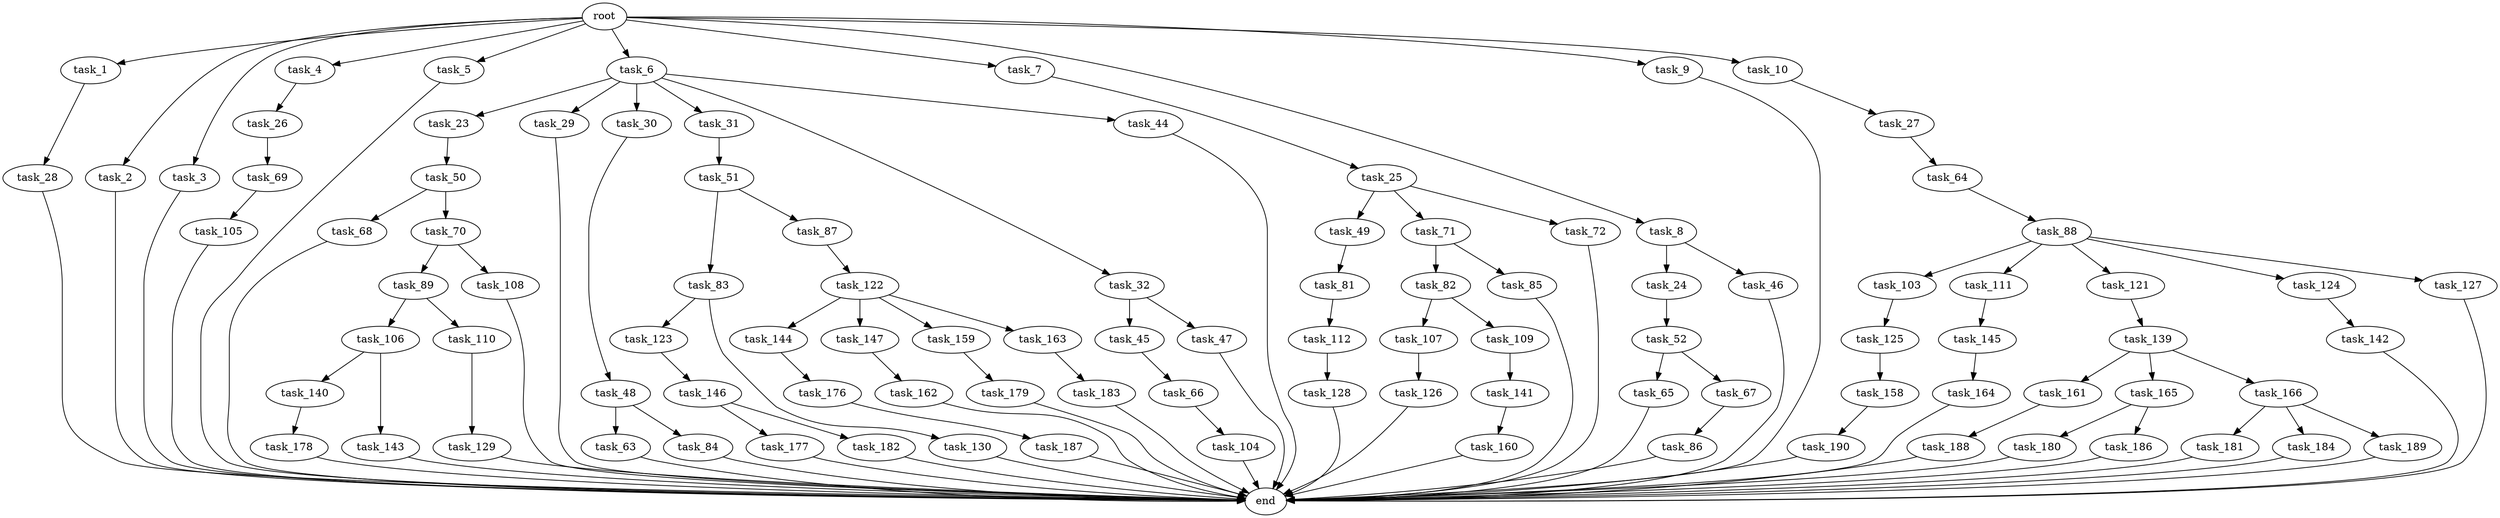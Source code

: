 digraph G {
  root [size="0.000000"];
  task_1 [size="2.048000"];
  task_2 [size="2.048000"];
  task_3 [size="2.048000"];
  task_4 [size="2.048000"];
  task_5 [size="2.048000"];
  task_6 [size="2.048000"];
  task_7 [size="2.048000"];
  task_8 [size="2.048000"];
  task_9 [size="2.048000"];
  task_10 [size="2.048000"];
  task_23 [size="429496729.600000"];
  task_24 [size="429496729.600000"];
  task_25 [size="68719476.736000"];
  task_26 [size="1717986918.400000"];
  task_27 [size="154618822.656000"];
  task_28 [size="68719476.736000"];
  task_29 [size="429496729.600000"];
  task_30 [size="429496729.600000"];
  task_31 [size="429496729.600000"];
  task_32 [size="429496729.600000"];
  task_44 [size="429496729.600000"];
  task_45 [size="841813590.016000"];
  task_46 [size="429496729.600000"];
  task_47 [size="841813590.016000"];
  task_48 [size="1391569403.904000"];
  task_49 [size="1099511627.776000"];
  task_50 [size="274877906.944000"];
  task_51 [size="68719476.736000"];
  task_52 [size="429496729.600000"];
  task_63 [size="1717986918.400000"];
  task_64 [size="429496729.600000"];
  task_65 [size="1099511627.776000"];
  task_66 [size="618475290.624000"];
  task_67 [size="1099511627.776000"];
  task_68 [size="618475290.624000"];
  task_69 [size="1099511627.776000"];
  task_70 [size="618475290.624000"];
  task_71 [size="1099511627.776000"];
  task_72 [size="1099511627.776000"];
  task_81 [size="1717986918.400000"];
  task_82 [size="841813590.016000"];
  task_83 [size="68719476.736000"];
  task_84 [size="1717986918.400000"];
  task_85 [size="841813590.016000"];
  task_86 [size="618475290.624000"];
  task_87 [size="68719476.736000"];
  task_88 [size="154618822.656000"];
  task_89 [size="429496729.600000"];
  task_103 [size="274877906.944000"];
  task_104 [size="274877906.944000"];
  task_105 [size="154618822.656000"];
  task_106 [size="841813590.016000"];
  task_107 [size="841813590.016000"];
  task_108 [size="429496729.600000"];
  task_109 [size="841813590.016000"];
  task_110 [size="841813590.016000"];
  task_111 [size="274877906.944000"];
  task_112 [size="1391569403.904000"];
  task_121 [size="274877906.944000"];
  task_122 [size="154618822.656000"];
  task_123 [size="1717986918.400000"];
  task_124 [size="274877906.944000"];
  task_125 [size="1391569403.904000"];
  task_126 [size="1099511627.776000"];
  task_127 [size="274877906.944000"];
  task_128 [size="274877906.944000"];
  task_129 [size="429496729.600000"];
  task_130 [size="1717986918.400000"];
  task_139 [size="1099511627.776000"];
  task_140 [size="68719476.736000"];
  task_141 [size="154618822.656000"];
  task_142 [size="618475290.624000"];
  task_143 [size="68719476.736000"];
  task_144 [size="1099511627.776000"];
  task_145 [size="429496729.600000"];
  task_146 [size="1717986918.400000"];
  task_147 [size="1099511627.776000"];
  task_158 [size="274877906.944000"];
  task_159 [size="1099511627.776000"];
  task_160 [size="1391569403.904000"];
  task_161 [size="1391569403.904000"];
  task_162 [size="429496729.600000"];
  task_163 [size="1099511627.776000"];
  task_164 [size="841813590.016000"];
  task_165 [size="1391569403.904000"];
  task_166 [size="1391569403.904000"];
  task_176 [size="68719476.736000"];
  task_177 [size="68719476.736000"];
  task_178 [size="68719476.736000"];
  task_179 [size="618475290.624000"];
  task_180 [size="68719476.736000"];
  task_181 [size="1099511627.776000"];
  task_182 [size="68719476.736000"];
  task_183 [size="429496729.600000"];
  task_184 [size="1099511627.776000"];
  task_186 [size="68719476.736000"];
  task_187 [size="68719476.736000"];
  task_188 [size="618475290.624000"];
  task_189 [size="1099511627.776000"];
  task_190 [size="618475290.624000"];
  end [size="0.000000"];

  root -> task_1 [size="1.000000"];
  root -> task_2 [size="1.000000"];
  root -> task_3 [size="1.000000"];
  root -> task_4 [size="1.000000"];
  root -> task_5 [size="1.000000"];
  root -> task_6 [size="1.000000"];
  root -> task_7 [size="1.000000"];
  root -> task_8 [size="1.000000"];
  root -> task_9 [size="1.000000"];
  root -> task_10 [size="1.000000"];
  task_1 -> task_28 [size="33554432.000000"];
  task_2 -> end [size="1.000000"];
  task_3 -> end [size="1.000000"];
  task_4 -> task_26 [size="838860800.000000"];
  task_5 -> end [size="1.000000"];
  task_6 -> task_23 [size="209715200.000000"];
  task_6 -> task_29 [size="209715200.000000"];
  task_6 -> task_30 [size="209715200.000000"];
  task_6 -> task_31 [size="209715200.000000"];
  task_6 -> task_32 [size="209715200.000000"];
  task_6 -> task_44 [size="209715200.000000"];
  task_7 -> task_25 [size="33554432.000000"];
  task_8 -> task_24 [size="209715200.000000"];
  task_8 -> task_46 [size="209715200.000000"];
  task_9 -> end [size="1.000000"];
  task_10 -> task_27 [size="75497472.000000"];
  task_23 -> task_50 [size="134217728.000000"];
  task_24 -> task_52 [size="209715200.000000"];
  task_25 -> task_49 [size="536870912.000000"];
  task_25 -> task_71 [size="536870912.000000"];
  task_25 -> task_72 [size="536870912.000000"];
  task_26 -> task_69 [size="536870912.000000"];
  task_27 -> task_64 [size="209715200.000000"];
  task_28 -> end [size="1.000000"];
  task_29 -> end [size="1.000000"];
  task_30 -> task_48 [size="679477248.000000"];
  task_31 -> task_51 [size="33554432.000000"];
  task_32 -> task_45 [size="411041792.000000"];
  task_32 -> task_47 [size="411041792.000000"];
  task_44 -> end [size="1.000000"];
  task_45 -> task_66 [size="301989888.000000"];
  task_46 -> end [size="1.000000"];
  task_47 -> end [size="1.000000"];
  task_48 -> task_63 [size="838860800.000000"];
  task_48 -> task_84 [size="838860800.000000"];
  task_49 -> task_81 [size="838860800.000000"];
  task_50 -> task_68 [size="301989888.000000"];
  task_50 -> task_70 [size="301989888.000000"];
  task_51 -> task_83 [size="33554432.000000"];
  task_51 -> task_87 [size="33554432.000000"];
  task_52 -> task_65 [size="536870912.000000"];
  task_52 -> task_67 [size="536870912.000000"];
  task_63 -> end [size="1.000000"];
  task_64 -> task_88 [size="75497472.000000"];
  task_65 -> end [size="1.000000"];
  task_66 -> task_104 [size="134217728.000000"];
  task_67 -> task_86 [size="301989888.000000"];
  task_68 -> end [size="1.000000"];
  task_69 -> task_105 [size="75497472.000000"];
  task_70 -> task_89 [size="209715200.000000"];
  task_70 -> task_108 [size="209715200.000000"];
  task_71 -> task_82 [size="411041792.000000"];
  task_71 -> task_85 [size="411041792.000000"];
  task_72 -> end [size="1.000000"];
  task_81 -> task_112 [size="679477248.000000"];
  task_82 -> task_107 [size="411041792.000000"];
  task_82 -> task_109 [size="411041792.000000"];
  task_83 -> task_123 [size="838860800.000000"];
  task_83 -> task_130 [size="838860800.000000"];
  task_84 -> end [size="1.000000"];
  task_85 -> end [size="1.000000"];
  task_86 -> end [size="1.000000"];
  task_87 -> task_122 [size="75497472.000000"];
  task_88 -> task_103 [size="134217728.000000"];
  task_88 -> task_111 [size="134217728.000000"];
  task_88 -> task_121 [size="134217728.000000"];
  task_88 -> task_124 [size="134217728.000000"];
  task_88 -> task_127 [size="134217728.000000"];
  task_89 -> task_106 [size="411041792.000000"];
  task_89 -> task_110 [size="411041792.000000"];
  task_103 -> task_125 [size="679477248.000000"];
  task_104 -> end [size="1.000000"];
  task_105 -> end [size="1.000000"];
  task_106 -> task_140 [size="33554432.000000"];
  task_106 -> task_143 [size="33554432.000000"];
  task_107 -> task_126 [size="536870912.000000"];
  task_108 -> end [size="1.000000"];
  task_109 -> task_141 [size="75497472.000000"];
  task_110 -> task_129 [size="209715200.000000"];
  task_111 -> task_145 [size="209715200.000000"];
  task_112 -> task_128 [size="134217728.000000"];
  task_121 -> task_139 [size="536870912.000000"];
  task_122 -> task_144 [size="536870912.000000"];
  task_122 -> task_147 [size="536870912.000000"];
  task_122 -> task_159 [size="536870912.000000"];
  task_122 -> task_163 [size="536870912.000000"];
  task_123 -> task_146 [size="838860800.000000"];
  task_124 -> task_142 [size="301989888.000000"];
  task_125 -> task_158 [size="134217728.000000"];
  task_126 -> end [size="1.000000"];
  task_127 -> end [size="1.000000"];
  task_128 -> end [size="1.000000"];
  task_129 -> end [size="1.000000"];
  task_130 -> end [size="1.000000"];
  task_139 -> task_161 [size="679477248.000000"];
  task_139 -> task_165 [size="679477248.000000"];
  task_139 -> task_166 [size="679477248.000000"];
  task_140 -> task_178 [size="33554432.000000"];
  task_141 -> task_160 [size="679477248.000000"];
  task_142 -> end [size="1.000000"];
  task_143 -> end [size="1.000000"];
  task_144 -> task_176 [size="33554432.000000"];
  task_145 -> task_164 [size="411041792.000000"];
  task_146 -> task_177 [size="33554432.000000"];
  task_146 -> task_182 [size="33554432.000000"];
  task_147 -> task_162 [size="209715200.000000"];
  task_158 -> task_190 [size="301989888.000000"];
  task_159 -> task_179 [size="301989888.000000"];
  task_160 -> end [size="1.000000"];
  task_161 -> task_188 [size="301989888.000000"];
  task_162 -> end [size="1.000000"];
  task_163 -> task_183 [size="209715200.000000"];
  task_164 -> end [size="1.000000"];
  task_165 -> task_180 [size="33554432.000000"];
  task_165 -> task_186 [size="33554432.000000"];
  task_166 -> task_181 [size="536870912.000000"];
  task_166 -> task_184 [size="536870912.000000"];
  task_166 -> task_189 [size="536870912.000000"];
  task_176 -> task_187 [size="33554432.000000"];
  task_177 -> end [size="1.000000"];
  task_178 -> end [size="1.000000"];
  task_179 -> end [size="1.000000"];
  task_180 -> end [size="1.000000"];
  task_181 -> end [size="1.000000"];
  task_182 -> end [size="1.000000"];
  task_183 -> end [size="1.000000"];
  task_184 -> end [size="1.000000"];
  task_186 -> end [size="1.000000"];
  task_187 -> end [size="1.000000"];
  task_188 -> end [size="1.000000"];
  task_189 -> end [size="1.000000"];
  task_190 -> end [size="1.000000"];
}
